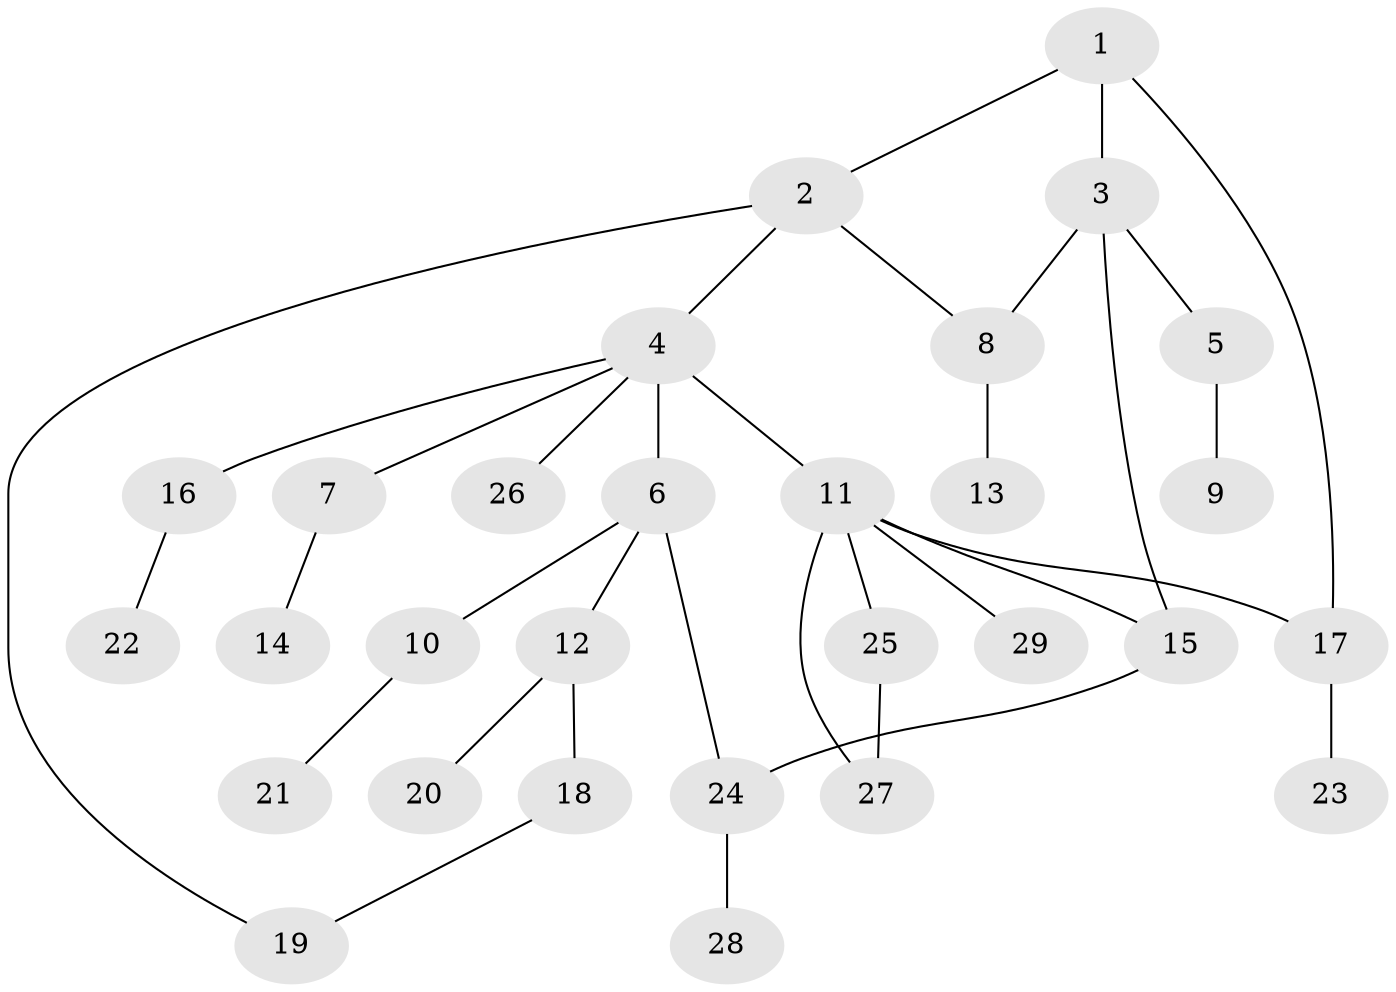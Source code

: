// original degree distribution, {2: 0.42105263157894735, 5: 0.05263157894736842, 6: 0.017543859649122806, 8: 0.017543859649122806, 3: 0.14035087719298245, 1: 0.3333333333333333, 4: 0.017543859649122806}
// Generated by graph-tools (version 1.1) at 2025/34/03/09/25 02:34:13]
// undirected, 29 vertices, 34 edges
graph export_dot {
graph [start="1"]
  node [color=gray90,style=filled];
  1;
  2;
  3;
  4;
  5;
  6;
  7;
  8;
  9;
  10;
  11;
  12;
  13;
  14;
  15;
  16;
  17;
  18;
  19;
  20;
  21;
  22;
  23;
  24;
  25;
  26;
  27;
  28;
  29;
  1 -- 2 [weight=1.0];
  1 -- 3 [weight=2.0];
  1 -- 17 [weight=1.0];
  2 -- 4 [weight=1.0];
  2 -- 8 [weight=1.0];
  2 -- 19 [weight=1.0];
  3 -- 5 [weight=1.0];
  3 -- 8 [weight=1.0];
  3 -- 15 [weight=1.0];
  4 -- 6 [weight=1.0];
  4 -- 7 [weight=1.0];
  4 -- 11 [weight=2.0];
  4 -- 16 [weight=1.0];
  4 -- 26 [weight=1.0];
  5 -- 9 [weight=1.0];
  6 -- 10 [weight=1.0];
  6 -- 12 [weight=1.0];
  6 -- 24 [weight=1.0];
  7 -- 14 [weight=1.0];
  8 -- 13 [weight=1.0];
  10 -- 21 [weight=1.0];
  11 -- 15 [weight=1.0];
  11 -- 17 [weight=1.0];
  11 -- 25 [weight=1.0];
  11 -- 27 [weight=1.0];
  11 -- 29 [weight=1.0];
  12 -- 18 [weight=1.0];
  12 -- 20 [weight=1.0];
  15 -- 24 [weight=1.0];
  16 -- 22 [weight=1.0];
  17 -- 23 [weight=1.0];
  18 -- 19 [weight=1.0];
  24 -- 28 [weight=1.0];
  25 -- 27 [weight=1.0];
}
